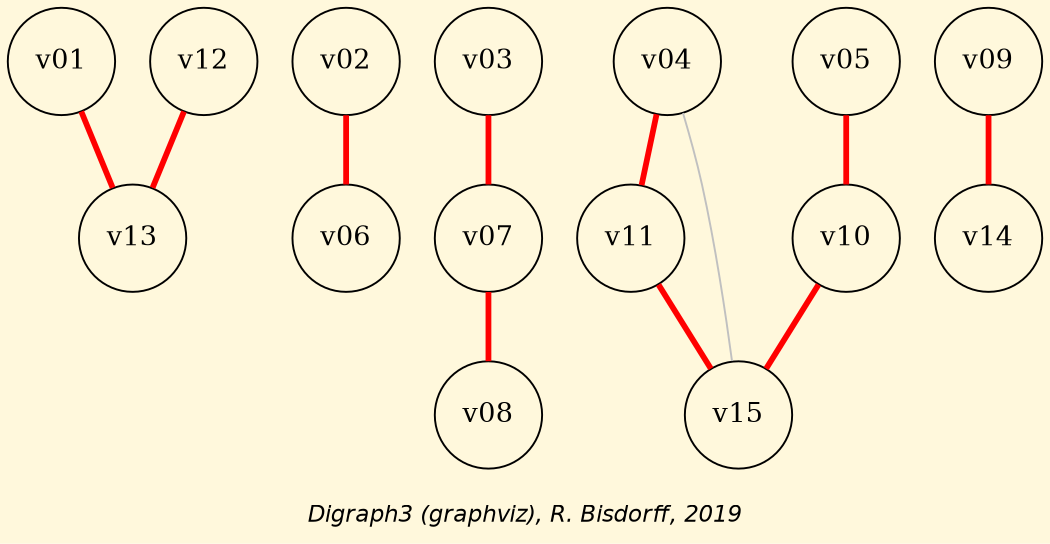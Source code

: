 strict graph G {
graph [ bgcolor = cornsilk, fontname = "Helvetica-Oblique",
 fontsize = 12,
 label = "\nDigraph3 (graphviz), R. Bisdorff, 2019", size="7,7"];
n1 [shape = "circle", label = "v01"];
n2 [shape = "circle", label = "v02"];
n3 [shape = "circle", label = "v03"];
n4 [shape = "circle", label = "v04"];
n5 [shape = "circle", label = "v05"];
n6 [shape = "circle", label = "v06"];
n7 [shape = "circle", label = "v07"];
n8 [shape = "circle", label = "v08"];
n9 [shape = "circle", label = "v09"];
n10 [shape = "circle", label = "v10"];
n11 [shape = "circle", label = "v11"];
n12 [shape = "circle", label = "v12"];
n13 [shape = "circle", label = "v13"];
n14 [shape = "circle", label = "v14"];
n15 [shape = "circle", label = "v15"];
n1-- n13 [dir=both,style="setlinewidth(3)",color=red, arrowhead=none, arrowtail=none] ;
n2-- n6 [dir=both,style="setlinewidth(3)",color=red, arrowhead=none, arrowtail=none] ;
n3-- n7 [dir=both,style="setlinewidth(3)",color=red, arrowhead=none, arrowtail=none] ;
n4-- n11 [dir=both,style="setlinewidth(3)",color=red, arrowhead=none, arrowtail=none] ;
n4-- n15 [dir=both, color=grey, arrowhead=none, arrowtail=none] ;
n5-- n10 [dir=both,style="setlinewidth(3)",color=red, arrowhead=none, arrowtail=none] ;
n7-- n8 [dir=both,style="setlinewidth(3)",color=red, arrowhead=none, arrowtail=none] ;
n9-- n14 [dir=both,style="setlinewidth(3)",color=red, arrowhead=none, arrowtail=none] ;
n10-- n15 [dir=both,style="setlinewidth(3)",color=red, arrowhead=none, arrowtail=none] ;
n11-- n15 [dir=both,style="setlinewidth(3)",color=red, arrowhead=none, arrowtail=none] ;
n12-- n13 [dir=both,style="setlinewidth(3)",color=red, arrowhead=none, arrowtail=none] ;
}
